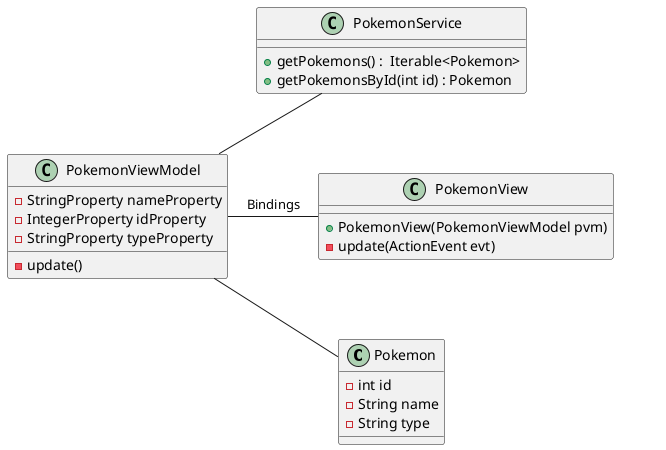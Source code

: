 @startuml exercice2
class Pokemon {
    - int id
    - String name
    - String type
}

class PokemonService {
    + getPokemons() :  Iterable<Pokemon>
    + getPokemonsById(int id) : Pokemon
}

class PokemonViewModel {
    - StringProperty nameProperty
    - IntegerProperty idProperty
    - StringProperty typeProperty
    - update()
}

class PokemonView {
    + PokemonView(PokemonViewModel pvm)
    - update(ActionEvent evt)
}

Pokemon -[hidden]--> PokemonService

PokemonView -right- PokemonViewModel : Bindings

PokemonViewModel -up- PokemonService

PokemonViewModel -right- Pokemon

@enduml